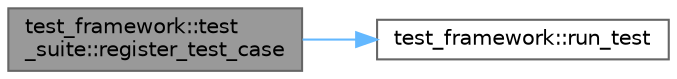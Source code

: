 digraph "test_framework::test_suite::register_test_case"
{
 // LATEX_PDF_SIZE
  bgcolor="transparent";
  edge [fontname=Helvetica,fontsize=10,labelfontname=Helvetica,labelfontsize=10];
  node [fontname=Helvetica,fontsize=10,shape=box,height=0.2,width=0.4];
  rankdir="LR";
  Node1 [id="Node000001",label="test_framework::test\l_suite::register_test_case",height=0.2,width=0.4,color="gray40", fillcolor="grey60", style="filled", fontcolor="black",tooltip=" "];
  Node1 -> Node2 [id="edge1_Node000001_Node000002",color="steelblue1",style="solid",tooltip=" "];
  Node2 [id="Node000002",label="test_framework::run_test",height=0.2,width=0.4,color="grey40", fillcolor="white", style="filled",URL="$namespacetest__framework.html#af03c2d9bb922e7be884251ad997a1110",tooltip=" "];
}
